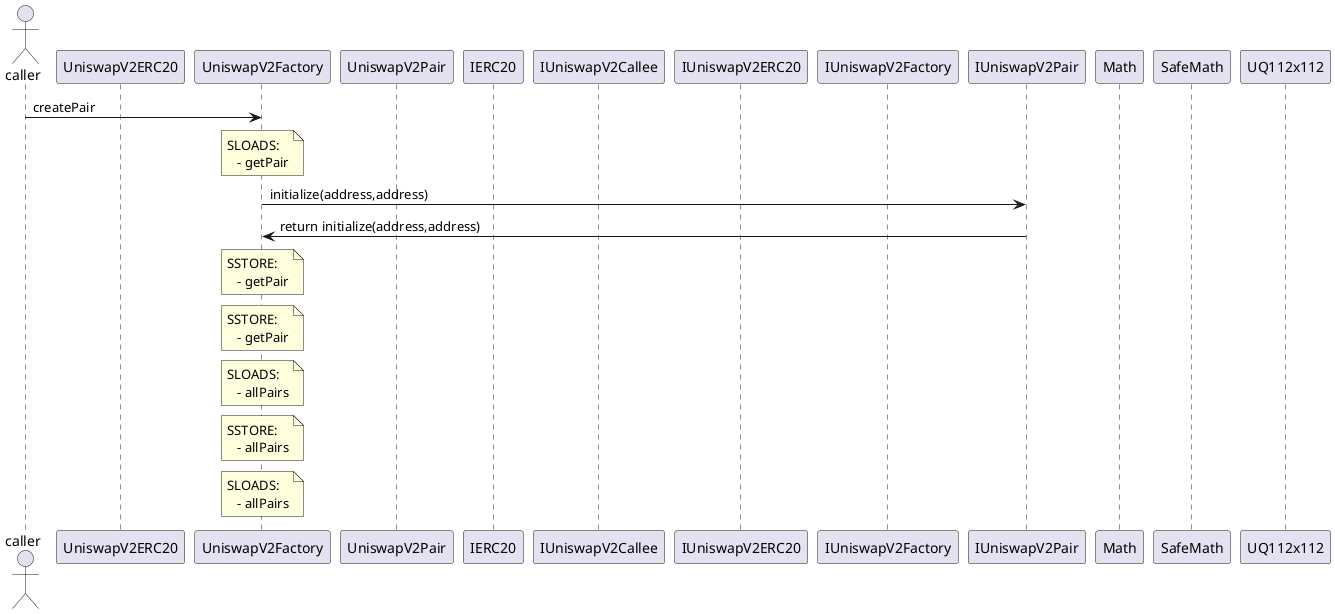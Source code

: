 @startuml
 actor caller 
 participant UniswapV2ERC20 
 participant UniswapV2Factory 
 participant UniswapV2Pair 
 participant IERC20 
 participant IUniswapV2Callee 
 participant IUniswapV2ERC20 
 participant IUniswapV2Factory 
 participant IUniswapV2Pair 
 participant Math 
 participant SafeMath 
 participant UQ112x112 
  caller -> UniswapV2Factory: createPair 
 note over UniswapV2Factory: SLOADS: \n   - getPair 
 UniswapV2Factory -> IUniswapV2Pair: initialize(address,address) 
 UniswapV2Factory <- IUniswapV2Pair: return initialize(address,address) 
 note over UniswapV2Factory: SSTORE: \n   - getPair 
 note over UniswapV2Factory: SSTORE: \n   - getPair 
 note over UniswapV2Factory: SLOADS: \n   - allPairs 
 note over UniswapV2Factory: SSTORE: \n   - allPairs 
 note over UniswapV2Factory: SLOADS: \n   - allPairs 
@enduml
